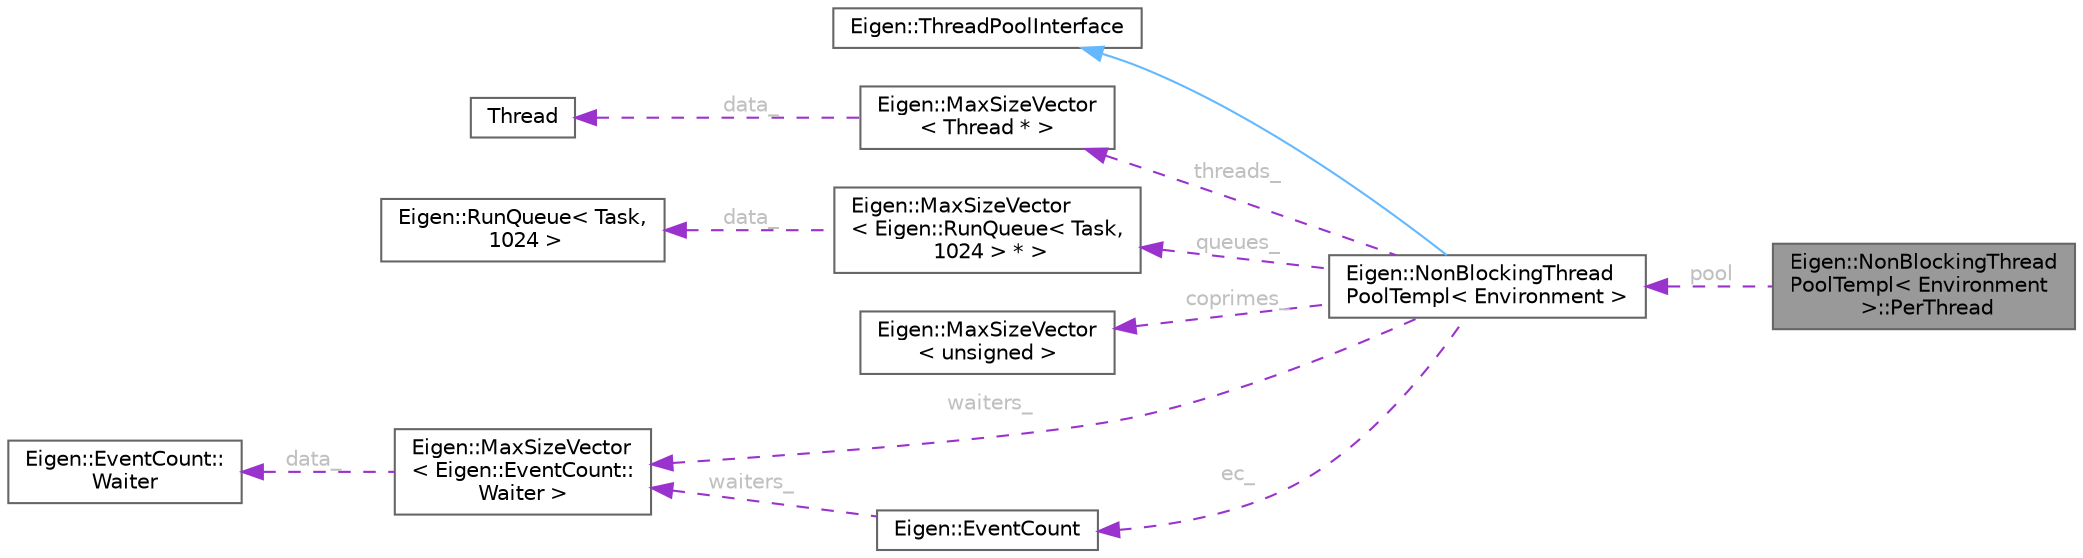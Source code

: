 digraph "Eigen::NonBlockingThreadPoolTempl&lt; Environment &gt;::PerThread"
{
 // LATEX_PDF_SIZE
  bgcolor="transparent";
  edge [fontname=Helvetica,fontsize=10,labelfontname=Helvetica,labelfontsize=10];
  node [fontname=Helvetica,fontsize=10,shape=box,height=0.2,width=0.4];
  rankdir="LR";
  Node1 [id="Node000001",label="Eigen::NonBlockingThread\lPoolTempl\< Environment\l \>::PerThread",height=0.2,width=0.4,color="gray40", fillcolor="grey60", style="filled", fontcolor="black",tooltip=" "];
  Node2 -> Node1 [id="edge1_Node000001_Node000002",dir="back",color="darkorchid3",style="dashed",tooltip=" ",label=" pool",fontcolor="grey" ];
  Node2 [id="Node000002",label="Eigen::NonBlockingThread\lPoolTempl\< Environment \>",height=0.2,width=0.4,color="gray40", fillcolor="white", style="filled",URL="$class_eigen_1_1_non_blocking_thread_pool_templ.html",tooltip=" "];
  Node3 -> Node2 [id="edge2_Node000002_Node000003",dir="back",color="steelblue1",style="solid",tooltip=" "];
  Node3 [id="Node000003",label="Eigen::ThreadPoolInterface",height=0.2,width=0.4,color="gray40", fillcolor="white", style="filled",URL="$class_eigen_1_1_thread_pool_interface.html",tooltip=" "];
  Node4 -> Node2 [id="edge3_Node000002_Node000004",dir="back",color="darkorchid3",style="dashed",tooltip=" ",label=" threads_",fontcolor="grey" ];
  Node4 [id="Node000004",label="Eigen::MaxSizeVector\l\< Thread * \>",height=0.2,width=0.4,color="gray40", fillcolor="white", style="filled",URL="$class_eigen_1_1_max_size_vector.html",tooltip=" "];
  Node5 -> Node4 [id="edge4_Node000004_Node000005",dir="back",color="darkorchid3",style="dashed",tooltip=" ",label=" data_",fontcolor="grey" ];
  Node5 [id="Node000005",label="Thread",height=0.2,width=0.4,color="gray40", fillcolor="white", style="filled",URL="$struct_thread.html",tooltip=" "];
  Node6 -> Node2 [id="edge5_Node000002_Node000006",dir="back",color="darkorchid3",style="dashed",tooltip=" ",label=" queues_",fontcolor="grey" ];
  Node6 [id="Node000006",label="Eigen::MaxSizeVector\l\< Eigen::RunQueue\< Task,\l 1024 \> * \>",height=0.2,width=0.4,color="gray40", fillcolor="white", style="filled",URL="$class_eigen_1_1_max_size_vector.html",tooltip=" "];
  Node7 -> Node6 [id="edge6_Node000006_Node000007",dir="back",color="darkorchid3",style="dashed",tooltip=" ",label=" data_",fontcolor="grey" ];
  Node7 [id="Node000007",label="Eigen::RunQueue\< Task,\l 1024 \>",height=0.2,width=0.4,color="gray40", fillcolor="white", style="filled",URL="$class_eigen_1_1_run_queue.html",tooltip=" "];
  Node8 -> Node2 [id="edge7_Node000002_Node000008",dir="back",color="darkorchid3",style="dashed",tooltip=" ",label=" coprimes_",fontcolor="grey" ];
  Node8 [id="Node000008",label="Eigen::MaxSizeVector\l\< unsigned \>",height=0.2,width=0.4,color="gray40", fillcolor="white", style="filled",URL="$class_eigen_1_1_max_size_vector.html",tooltip=" "];
  Node9 -> Node2 [id="edge8_Node000002_Node000009",dir="back",color="darkorchid3",style="dashed",tooltip=" ",label=" waiters_",fontcolor="grey" ];
  Node9 [id="Node000009",label="Eigen::MaxSizeVector\l\< Eigen::EventCount::\lWaiter \>",height=0.2,width=0.4,color="gray40", fillcolor="white", style="filled",URL="$class_eigen_1_1_max_size_vector.html",tooltip=" "];
  Node10 -> Node9 [id="edge9_Node000009_Node000010",dir="back",color="darkorchid3",style="dashed",tooltip=" ",label=" data_",fontcolor="grey" ];
  Node10 [id="Node000010",label="Eigen::EventCount::\lWaiter",height=0.2,width=0.4,color="gray40", fillcolor="white", style="filled",URL="$class_eigen_1_1_event_count_1_1_waiter.html",tooltip=" "];
  Node11 -> Node2 [id="edge10_Node000002_Node000011",dir="back",color="darkorchid3",style="dashed",tooltip=" ",label=" ec_",fontcolor="grey" ];
  Node11 [id="Node000011",label="Eigen::EventCount",height=0.2,width=0.4,color="gray40", fillcolor="white", style="filled",URL="$class_eigen_1_1_event_count.html",tooltip=" "];
  Node9 -> Node11 [id="edge11_Node000011_Node000009",dir="back",color="darkorchid3",style="dashed",tooltip=" ",label=" waiters_",fontcolor="grey" ];
}
